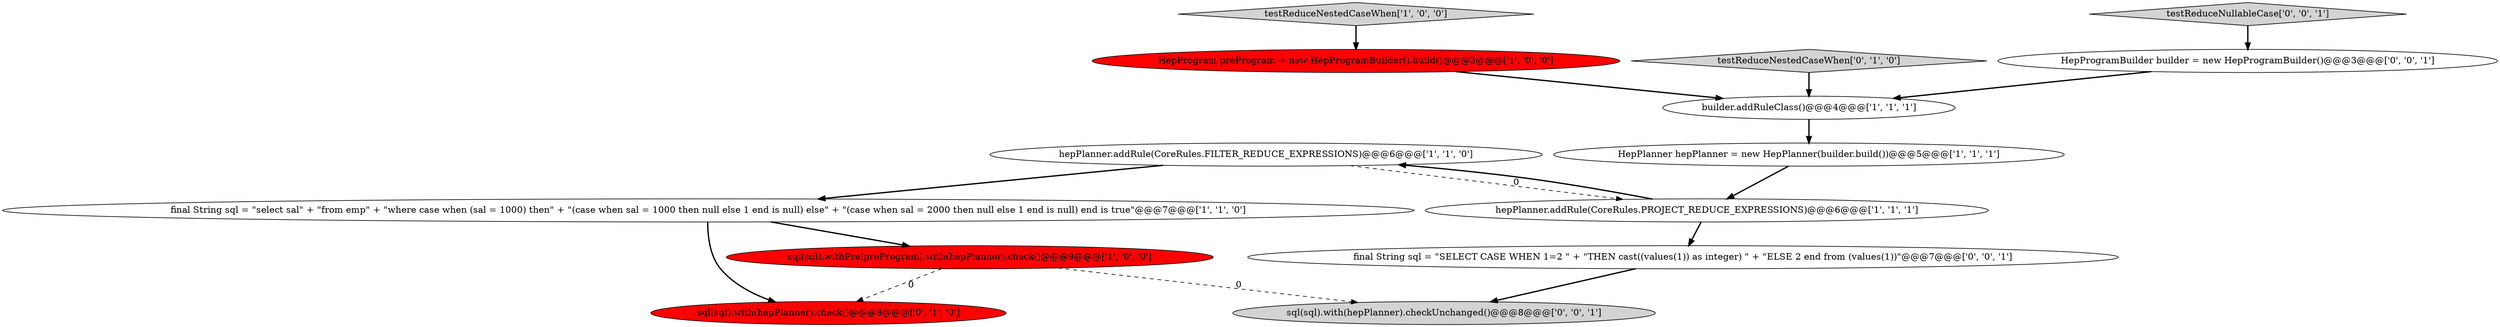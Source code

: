 digraph {
0 [style = filled, label = "hepPlanner.addRule(CoreRules.FILTER_REDUCE_EXPRESSIONS)@@@6@@@['1', '1', '0']", fillcolor = white, shape = ellipse image = "AAA0AAABBB1BBB"];
5 [style = filled, label = "sql(sql).withPre(preProgram).with(hepPlanner).check()@@@9@@@['1', '0', '0']", fillcolor = red, shape = ellipse image = "AAA1AAABBB1BBB"];
2 [style = filled, label = "hepPlanner.addRule(CoreRules.PROJECT_REDUCE_EXPRESSIONS)@@@6@@@['1', '1', '1']", fillcolor = white, shape = ellipse image = "AAA0AAABBB1BBB"];
8 [style = filled, label = "sql(sql).with(hepPlanner).check()@@@8@@@['0', '1', '0']", fillcolor = red, shape = ellipse image = "AAA1AAABBB2BBB"];
10 [style = filled, label = "final String sql = \"SELECT CASE WHEN 1=2 \" + \"THEN cast((values(1)) as integer) \" + \"ELSE 2 end from (values(1))\"@@@7@@@['0', '0', '1']", fillcolor = white, shape = ellipse image = "AAA0AAABBB3BBB"];
3 [style = filled, label = "HepProgram preProgram = new HepProgramBuilder().build()@@@3@@@['1', '0', '0']", fillcolor = red, shape = ellipse image = "AAA1AAABBB1BBB"];
4 [style = filled, label = "HepPlanner hepPlanner = new HepPlanner(builder.build())@@@5@@@['1', '1', '1']", fillcolor = white, shape = ellipse image = "AAA0AAABBB1BBB"];
12 [style = filled, label = "testReduceNullableCase['0', '0', '1']", fillcolor = lightgray, shape = diamond image = "AAA0AAABBB3BBB"];
1 [style = filled, label = "final String sql = \"select sal\" + \"from emp\" + \"where case when (sal = 1000) then\" + \"(case when sal = 1000 then null else 1 end is null) else\" + \"(case when sal = 2000 then null else 1 end is null) end is true\"@@@7@@@['1', '1', '0']", fillcolor = white, shape = ellipse image = "AAA0AAABBB1BBB"];
9 [style = filled, label = "testReduceNestedCaseWhen['0', '1', '0']", fillcolor = lightgray, shape = diamond image = "AAA0AAABBB2BBB"];
7 [style = filled, label = "testReduceNestedCaseWhen['1', '0', '0']", fillcolor = lightgray, shape = diamond image = "AAA0AAABBB1BBB"];
6 [style = filled, label = "builder.addRuleClass()@@@4@@@['1', '1', '1']", fillcolor = white, shape = ellipse image = "AAA0AAABBB1BBB"];
13 [style = filled, label = "sql(sql).with(hepPlanner).checkUnchanged()@@@8@@@['0', '0', '1']", fillcolor = lightgray, shape = ellipse image = "AAA0AAABBB3BBB"];
11 [style = filled, label = "HepProgramBuilder builder = new HepProgramBuilder()@@@3@@@['0', '0', '1']", fillcolor = white, shape = ellipse image = "AAA0AAABBB3BBB"];
1->5 [style = bold, label=""];
5->8 [style = dashed, label="0"];
5->13 [style = dashed, label="0"];
6->4 [style = bold, label=""];
3->6 [style = bold, label=""];
11->6 [style = bold, label=""];
0->2 [style = dashed, label="0"];
2->0 [style = bold, label=""];
4->2 [style = bold, label=""];
1->8 [style = bold, label=""];
10->13 [style = bold, label=""];
2->10 [style = bold, label=""];
0->1 [style = bold, label=""];
7->3 [style = bold, label=""];
9->6 [style = bold, label=""];
12->11 [style = bold, label=""];
}
